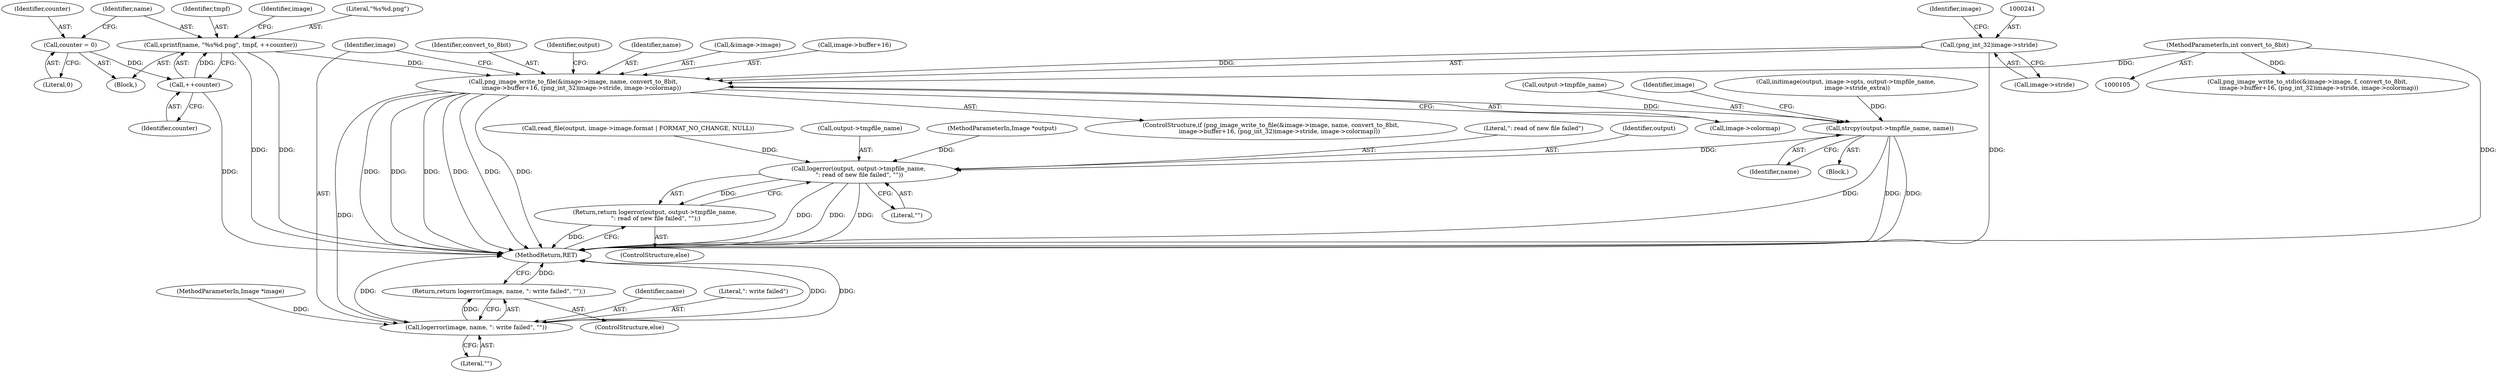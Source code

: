digraph "0_Android_9d4853418ab2f754c2b63e091c29c5529b8b86ca_31@API" {
"1000228" [label="(Call,png_image_write_to_file(&image->image, name, convert_to_8bit,\n         image->buffer+16, (png_int_32)image->stride, image->colormap))"];
"1000221" [label="(Call,sprintf(name, \"%s%d.png\", tmpf, ++counter))"];
"1000225" [label="(Call,++counter)"];
"1000217" [label="(Call,counter = 0)"];
"1000108" [label="(MethodParameterIn,int convert_to_8bit)"];
"1000240" [label="(Call,(png_int_32)image->stride)"];
"1000260" [label="(Call,strcpy(output->tmpfile_name, name))"];
"1000333" [label="(Call,logerror(output, output->tmpfile_name,\n \": read of new file failed\", \"\"))"];
"1000332" [label="(Return,return logerror(output, output->tmpfile_name,\n \": read of new file failed\", \"\");)"];
"1000273" [label="(Call,logerror(image, name, \": write failed\", \"\"))"];
"1000272" [label="(Return,return logerror(image, name, \": write failed\", \"\");)"];
"1000234" [label="(Identifier,convert_to_8bit)"];
"1000227" [label="(ControlStructure,if (png_image_write_to_file(&image->image, name, convert_to_8bit,\n         image->buffer+16, (png_int_32)image->stride, image->colormap)))"];
"1000261" [label="(Call,output->tmpfile_name)"];
"1000250" [label="(Identifier,output)"];
"1000339" [label="(Literal,\"\")"];
"1000273" [label="(Call,logerror(image, name, \": write failed\", \"\"))"];
"1000268" [label="(Identifier,image)"];
"1000219" [label="(Literal,0)"];
"1000277" [label="(Literal,\"\")"];
"1000224" [label="(Identifier,tmpf)"];
"1000233" [label="(Identifier,name)"];
"1000229" [label="(Call,&image->image)"];
"1000340" [label="(MethodReturn,RET)"];
"1000332" [label="(Return,return logerror(output, output->tmpfile_name,\n \": read of new file failed\", \"\");)"];
"1000276" [label="(Literal,\": write failed\")"];
"1000231" [label="(Identifier,image)"];
"1000223" [label="(Literal,\"%s%d.png\")"];
"1000218" [label="(Identifier,counter)"];
"1000228" [label="(Call,png_image_write_to_file(&image->image, name, convert_to_8bit,\n         image->buffer+16, (png_int_32)image->stride, image->colormap))"];
"1000275" [label="(Identifier,name)"];
"1000242" [label="(Call,image->stride)"];
"1000272" [label="(Return,return logerror(image, name, \": write failed\", \"\");)"];
"1000264" [label="(Identifier,name)"];
"1000107" [label="(MethodParameterIn,Image *image)"];
"1000335" [label="(Call,output->tmpfile_name)"];
"1000245" [label="(Call,image->colormap)"];
"1000260" [label="(Call,strcpy(output->tmpfile_name, name))"];
"1000249" [label="(Call,initimage(output, image->opts, output->tmpfile_name,\n            image->stride_extra))"];
"1000331" [label="(ControlStructure,else)"];
"1000221" [label="(Call,sprintf(name, \"%s%d.png\", tmpf, ++counter))"];
"1000217" [label="(Call,counter = 0)"];
"1000106" [label="(MethodParameterIn,Image *output)"];
"1000338" [label="(Literal,\": read of new file failed\")"];
"1000334" [label="(Identifier,output)"];
"1000222" [label="(Identifier,name)"];
"1000279" [label="(Call,read_file(output, image->image.format | FORMAT_NO_CHANGE, NULL))"];
"1000333" [label="(Call,logerror(output, output->tmpfile_name,\n \": read of new file failed\", \"\"))"];
"1000271" [label="(ControlStructure,else)"];
"1000226" [label="(Identifier,counter)"];
"1000225" [label="(Call,++counter)"];
"1000246" [label="(Identifier,image)"];
"1000240" [label="(Call,(png_int_32)image->stride)"];
"1000140" [label="(Call,png_image_write_to_stdio(&image->image, f, convert_to_8bit,\n            image->buffer+16, (png_int_32)image->stride, image->colormap))"];
"1000108" [label="(MethodParameterIn,int convert_to_8bit)"];
"1000215" [label="(Block,)"];
"1000235" [label="(Call,image->buffer+16)"];
"1000274" [label="(Identifier,image)"];
"1000248" [label="(Block,)"];
"1000228" -> "1000227"  [label="AST: "];
"1000228" -> "1000245"  [label="CFG: "];
"1000229" -> "1000228"  [label="AST: "];
"1000233" -> "1000228"  [label="AST: "];
"1000234" -> "1000228"  [label="AST: "];
"1000235" -> "1000228"  [label="AST: "];
"1000240" -> "1000228"  [label="AST: "];
"1000245" -> "1000228"  [label="AST: "];
"1000250" -> "1000228"  [label="CFG: "];
"1000274" -> "1000228"  [label="CFG: "];
"1000228" -> "1000340"  [label="DDG: "];
"1000228" -> "1000340"  [label="DDG: "];
"1000228" -> "1000340"  [label="DDG: "];
"1000228" -> "1000340"  [label="DDG: "];
"1000228" -> "1000340"  [label="DDG: "];
"1000228" -> "1000340"  [label="DDG: "];
"1000221" -> "1000228"  [label="DDG: "];
"1000108" -> "1000228"  [label="DDG: "];
"1000240" -> "1000228"  [label="DDG: "];
"1000228" -> "1000260"  [label="DDG: "];
"1000228" -> "1000273"  [label="DDG: "];
"1000221" -> "1000215"  [label="AST: "];
"1000221" -> "1000225"  [label="CFG: "];
"1000222" -> "1000221"  [label="AST: "];
"1000223" -> "1000221"  [label="AST: "];
"1000224" -> "1000221"  [label="AST: "];
"1000225" -> "1000221"  [label="AST: "];
"1000231" -> "1000221"  [label="CFG: "];
"1000221" -> "1000340"  [label="DDG: "];
"1000221" -> "1000340"  [label="DDG: "];
"1000225" -> "1000221"  [label="DDG: "];
"1000225" -> "1000226"  [label="CFG: "];
"1000226" -> "1000225"  [label="AST: "];
"1000225" -> "1000340"  [label="DDG: "];
"1000217" -> "1000225"  [label="DDG: "];
"1000217" -> "1000215"  [label="AST: "];
"1000217" -> "1000219"  [label="CFG: "];
"1000218" -> "1000217"  [label="AST: "];
"1000219" -> "1000217"  [label="AST: "];
"1000222" -> "1000217"  [label="CFG: "];
"1000108" -> "1000105"  [label="AST: "];
"1000108" -> "1000340"  [label="DDG: "];
"1000108" -> "1000140"  [label="DDG: "];
"1000240" -> "1000242"  [label="CFG: "];
"1000241" -> "1000240"  [label="AST: "];
"1000242" -> "1000240"  [label="AST: "];
"1000246" -> "1000240"  [label="CFG: "];
"1000240" -> "1000340"  [label="DDG: "];
"1000260" -> "1000248"  [label="AST: "];
"1000260" -> "1000264"  [label="CFG: "];
"1000261" -> "1000260"  [label="AST: "];
"1000264" -> "1000260"  [label="AST: "];
"1000268" -> "1000260"  [label="CFG: "];
"1000260" -> "1000340"  [label="DDG: "];
"1000260" -> "1000340"  [label="DDG: "];
"1000260" -> "1000340"  [label="DDG: "];
"1000249" -> "1000260"  [label="DDG: "];
"1000260" -> "1000333"  [label="DDG: "];
"1000333" -> "1000332"  [label="AST: "];
"1000333" -> "1000339"  [label="CFG: "];
"1000334" -> "1000333"  [label="AST: "];
"1000335" -> "1000333"  [label="AST: "];
"1000338" -> "1000333"  [label="AST: "];
"1000339" -> "1000333"  [label="AST: "];
"1000332" -> "1000333"  [label="CFG: "];
"1000333" -> "1000340"  [label="DDG: "];
"1000333" -> "1000340"  [label="DDG: "];
"1000333" -> "1000340"  [label="DDG: "];
"1000333" -> "1000332"  [label="DDG: "];
"1000279" -> "1000333"  [label="DDG: "];
"1000106" -> "1000333"  [label="DDG: "];
"1000332" -> "1000331"  [label="AST: "];
"1000340" -> "1000332"  [label="CFG: "];
"1000332" -> "1000340"  [label="DDG: "];
"1000273" -> "1000272"  [label="AST: "];
"1000273" -> "1000277"  [label="CFG: "];
"1000274" -> "1000273"  [label="AST: "];
"1000275" -> "1000273"  [label="AST: "];
"1000276" -> "1000273"  [label="AST: "];
"1000277" -> "1000273"  [label="AST: "];
"1000272" -> "1000273"  [label="CFG: "];
"1000273" -> "1000340"  [label="DDG: "];
"1000273" -> "1000340"  [label="DDG: "];
"1000273" -> "1000340"  [label="DDG: "];
"1000273" -> "1000272"  [label="DDG: "];
"1000107" -> "1000273"  [label="DDG: "];
"1000272" -> "1000271"  [label="AST: "];
"1000340" -> "1000272"  [label="CFG: "];
"1000272" -> "1000340"  [label="DDG: "];
}
